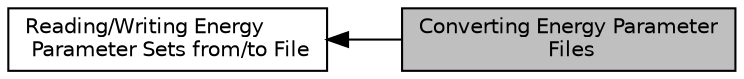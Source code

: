 digraph "Converting Energy Parameter Files"
{
  bgcolor="transparent";
  edge [fontname="Helvetica",fontsize="10",labelfontname="Helvetica",labelfontsize="10"];
  node [fontname="Helvetica",fontsize="10",shape=box];
  rankdir=LR;
  Node1 [label="Reading/Writing Energy\l Parameter Sets from/to File",height=0.2,width=0.4,color="black",URL="$group__energy__parameters__rw.html",tooltip="Read and Write energy parameter sets from and to files or strings."];
  Node0 [label="Converting Energy Parameter\l Files",height=0.2,width=0.4,color="black", fillcolor="grey75", style="filled", fontcolor="black",tooltip="Convert energy parameter files into the latest format."];
  Node1->Node0 [shape=plaintext, dir="back", style="solid"];
}
